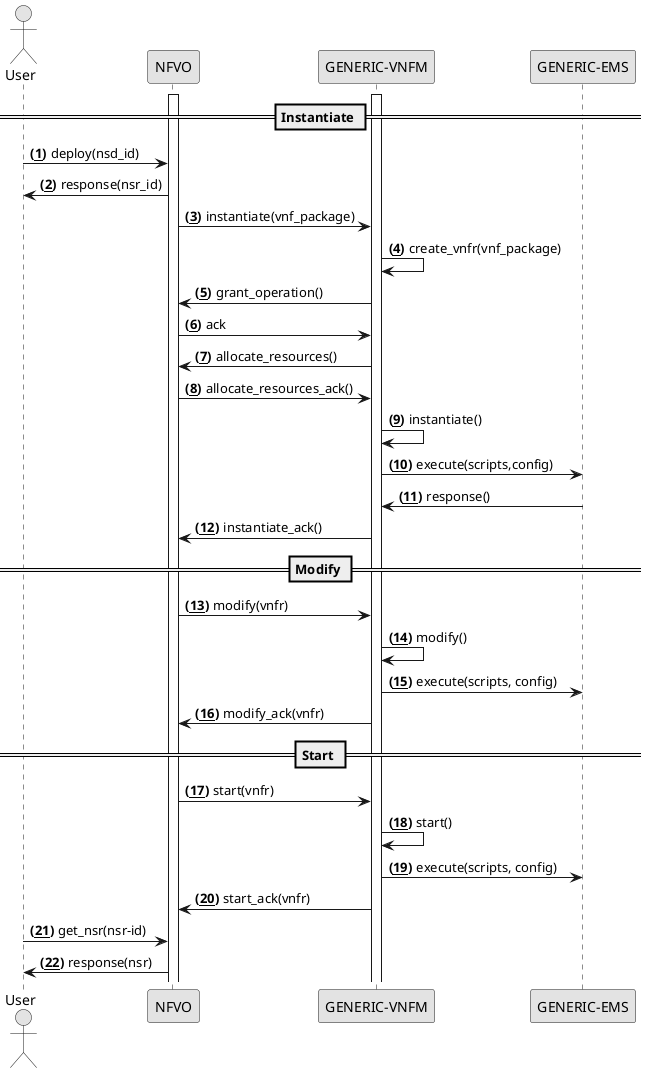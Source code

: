 @startuml
skinparam monochrome true
autonumber "<b>(<u>##</u>)"

actor User as U
participant NFVO as A
participant "GENERIC-VNFM" as B1
participant "GENERIC-EMS" as C


activate A
activate B1
== Instantiate ==
U -> A : deploy(nsd_id)
A -> U : response(nsr_id)
A -> B1 : instantiate(vnf_package)
B1 -> B1 : create_vnfr(vnf_package)
B1 -> A : grant_operation() 
A -> B1 : ack
B1 -> A : allocate_resources()
A -> B1 : allocate_resources_ack()
B1 -> B1 : instantiate()
B1 -> C : execute(scripts,config)
C -> B1 : response()
B1 -> A : instantiate_ack()

== Modify ==
A -> B1 : modify(vnfr)
B1 -> B1 : modify()
B1 -> C : execute(scripts, config)
B1 -> A : modify_ack(vnfr)

== Start ==
A -> B1 : start(vnfr)
B1 -> B1 : start()
B1 -> C : execute(scripts, config)
B1 -> A : start_ack(vnfr)
U -> A : get_nsr(nsr-id)
A -> U : response(nsr)
@enduml
